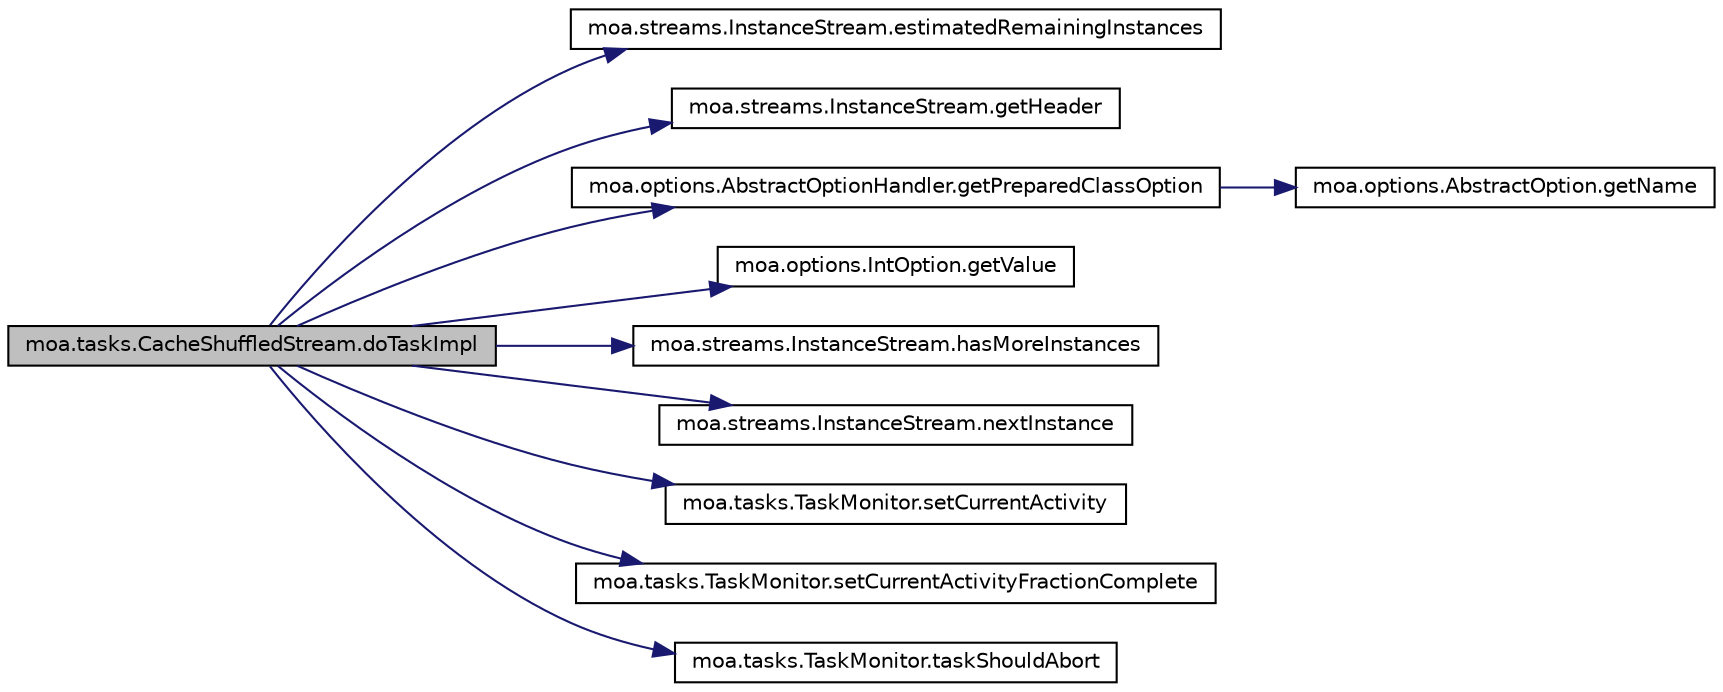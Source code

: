 digraph G
{
  edge [fontname="Helvetica",fontsize="10",labelfontname="Helvetica",labelfontsize="10"];
  node [fontname="Helvetica",fontsize="10",shape=record];
  rankdir=LR;
  Node1 [label="moa.tasks.CacheShuffledStream.doTaskImpl",height=0.2,width=0.4,color="black", fillcolor="grey75", style="filled" fontcolor="black"];
  Node1 -> Node2 [color="midnightblue",fontsize="10",style="solid",fontname="Helvetica"];
  Node2 [label="moa.streams.InstanceStream.estimatedRemainingInstances",height=0.2,width=0.4,color="black", fillcolor="white", style="filled",URL="$interfacemoa_1_1streams_1_1InstanceStream.html#a9467d8c75f1a43faadd2454bb4a89cfe",tooltip="Gets the estimated number of remaining instances in this stream."];
  Node1 -> Node3 [color="midnightblue",fontsize="10",style="solid",fontname="Helvetica"];
  Node3 [label="moa.streams.InstanceStream.getHeader",height=0.2,width=0.4,color="black", fillcolor="white", style="filled",URL="$interfacemoa_1_1streams_1_1InstanceStream.html#aa03e43cb5cd8b893392b23ec77e2ca04",tooltip="Gets the header of this stream."];
  Node1 -> Node4 [color="midnightblue",fontsize="10",style="solid",fontname="Helvetica"];
  Node4 [label="moa.options.AbstractOptionHandler.getPreparedClassOption",height=0.2,width=0.4,color="black", fillcolor="white", style="filled",URL="$classmoa_1_1options_1_1AbstractOptionHandler.html#a2d5e872c7c6a32487013ba914c6d3fcc",tooltip="Gets a prepared option of this class."];
  Node4 -> Node5 [color="midnightblue",fontsize="10",style="solid",fontname="Helvetica"];
  Node5 [label="moa.options.AbstractOption.getName",height=0.2,width=0.4,color="black", fillcolor="white", style="filled",URL="$classmoa_1_1options_1_1AbstractOption.html#a26d25b88bb5244ed3c2ec142bd28353d",tooltip="Gets the name of this option."];
  Node1 -> Node6 [color="midnightblue",fontsize="10",style="solid",fontname="Helvetica"];
  Node6 [label="moa.options.IntOption.getValue",height=0.2,width=0.4,color="black", fillcolor="white", style="filled",URL="$classmoa_1_1options_1_1IntOption.html#affae8787274b44ab7616d46b8d6c831a"];
  Node1 -> Node7 [color="midnightblue",fontsize="10",style="solid",fontname="Helvetica"];
  Node7 [label="moa.streams.InstanceStream.hasMoreInstances",height=0.2,width=0.4,color="black", fillcolor="white", style="filled",URL="$interfacemoa_1_1streams_1_1InstanceStream.html#adcce31f5a024f6a73e150da2d1d731df",tooltip="Gets whether this stream has more instances to output."];
  Node1 -> Node8 [color="midnightblue",fontsize="10",style="solid",fontname="Helvetica"];
  Node8 [label="moa.streams.InstanceStream.nextInstance",height=0.2,width=0.4,color="black", fillcolor="white", style="filled",URL="$interfacemoa_1_1streams_1_1InstanceStream.html#ae68c1c47c4dac2e591745a21e8cc120a",tooltip="Gets the next instance from this stream."];
  Node1 -> Node9 [color="midnightblue",fontsize="10",style="solid",fontname="Helvetica"];
  Node9 [label="moa.tasks.TaskMonitor.setCurrentActivity",height=0.2,width=0.4,color="black", fillcolor="white", style="filled",URL="$interfacemoa_1_1tasks_1_1TaskMonitor.html#aa5eff409d63bfacd92fe2f062d373781",tooltip="Sets the description and the percentage done of the current activity."];
  Node1 -> Node10 [color="midnightblue",fontsize="10",style="solid",fontname="Helvetica"];
  Node10 [label="moa.tasks.TaskMonitor.setCurrentActivityFractionComplete",height=0.2,width=0.4,color="black", fillcolor="white", style="filled",URL="$interfacemoa_1_1tasks_1_1TaskMonitor.html#a250c782c4d19dc5609afc32a96ac90f8",tooltip="Sets the percentage done of the current activity."];
  Node1 -> Node11 [color="midnightblue",fontsize="10",style="solid",fontname="Helvetica"];
  Node11 [label="moa.tasks.TaskMonitor.taskShouldAbort",height=0.2,width=0.4,color="black", fillcolor="white", style="filled",URL="$interfacemoa_1_1tasks_1_1TaskMonitor.html#af2758f6ce28872acf61d6b3495cd4439",tooltip="Gets whether the task should abort."];
}
